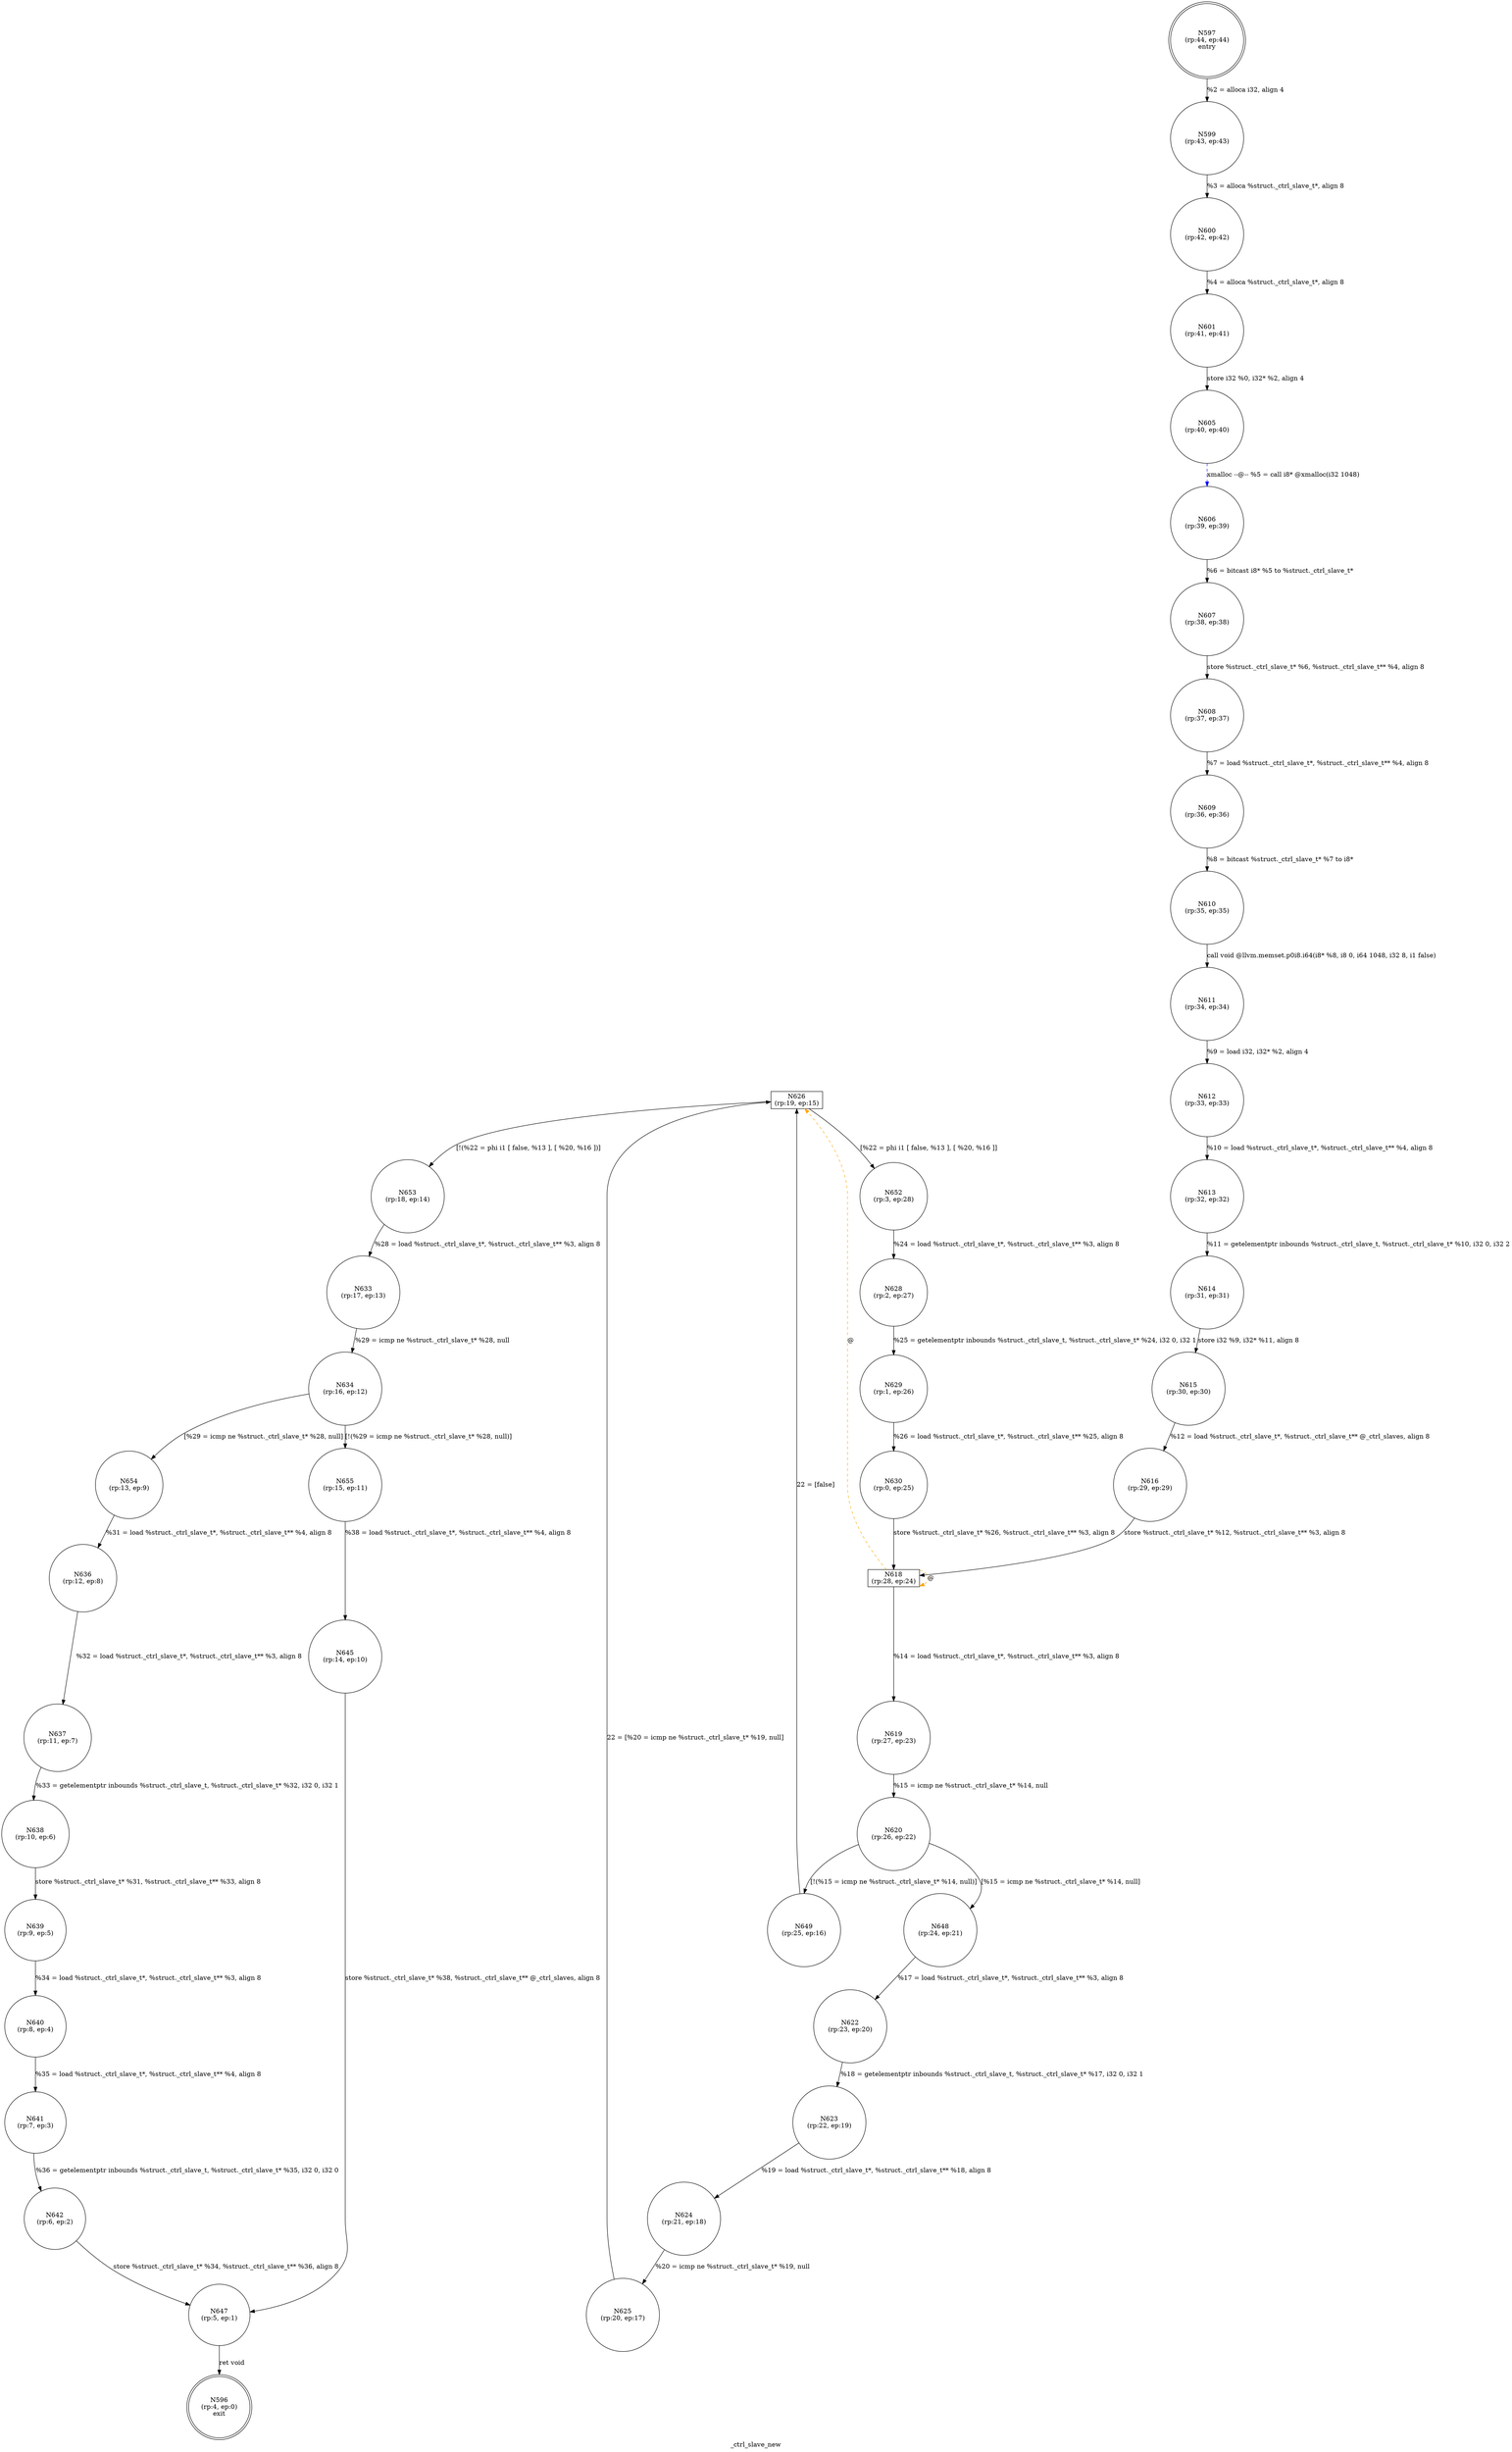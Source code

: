 digraph _ctrl_slave_new {
label="_ctrl_slave_new"
596 [label="N596\n(rp:4, ep:0)\nexit", shape="doublecircle"]
597 [label="N597\n(rp:44, ep:44)\nentry", shape="doublecircle"]
597 -> 599 [label="%2 = alloca i32, align 4"]
599 [label="N599\n(rp:43, ep:43)", shape="circle"]
599 -> 600 [label="%3 = alloca %struct._ctrl_slave_t*, align 8"]
600 [label="N600\n(rp:42, ep:42)", shape="circle"]
600 -> 601 [label="%4 = alloca %struct._ctrl_slave_t*, align 8"]
601 [label="N601\n(rp:41, ep:41)", shape="circle"]
601 -> 605 [label="store i32 %0, i32* %2, align 4"]
605 [label="N605\n(rp:40, ep:40)", shape="circle"]
605 -> 606 [label="xmalloc --@-- %5 = call i8* @xmalloc(i32 1048)", style="dashed", color="blue"]
606 [label="N606\n(rp:39, ep:39)", shape="circle"]
606 -> 607 [label="%6 = bitcast i8* %5 to %struct._ctrl_slave_t*"]
607 [label="N607\n(rp:38, ep:38)", shape="circle"]
607 -> 608 [label="store %struct._ctrl_slave_t* %6, %struct._ctrl_slave_t** %4, align 8"]
608 [label="N608\n(rp:37, ep:37)", shape="circle"]
608 -> 609 [label="%7 = load %struct._ctrl_slave_t*, %struct._ctrl_slave_t** %4, align 8"]
609 [label="N609\n(rp:36, ep:36)", shape="circle"]
609 -> 610 [label="%8 = bitcast %struct._ctrl_slave_t* %7 to i8*"]
610 [label="N610\n(rp:35, ep:35)", shape="circle"]
610 -> 611 [label="call void @llvm.memset.p0i8.i64(i8* %8, i8 0, i64 1048, i32 8, i1 false)"]
611 [label="N611\n(rp:34, ep:34)", shape="circle"]
611 -> 612 [label="%9 = load i32, i32* %2, align 4"]
612 [label="N612\n(rp:33, ep:33)", shape="circle"]
612 -> 613 [label="%10 = load %struct._ctrl_slave_t*, %struct._ctrl_slave_t** %4, align 8"]
613 [label="N613\n(rp:32, ep:32)", shape="circle"]
613 -> 614 [label="%11 = getelementptr inbounds %struct._ctrl_slave_t, %struct._ctrl_slave_t* %10, i32 0, i32 2"]
614 [label="N614\n(rp:31, ep:31)", shape="circle"]
614 -> 615 [label="store i32 %9, i32* %11, align 8"]
615 [label="N615\n(rp:30, ep:30)", shape="circle"]
615 -> 616 [label="%12 = load %struct._ctrl_slave_t*, %struct._ctrl_slave_t** @_ctrl_slaves, align 8"]
616 [label="N616\n(rp:29, ep:29)", shape="circle"]
616 -> 618 [label="store %struct._ctrl_slave_t* %12, %struct._ctrl_slave_t** %3, align 8"]
618 [label="N618\n(rp:28, ep:24)", shape="box"]
618 -> 619 [label="%14 = load %struct._ctrl_slave_t*, %struct._ctrl_slave_t** %3, align 8"]
618 -> 618 [label="@", style="dashed", color="orange"]
618 -> 626 [label="@", style="dashed", color="orange"]
619 [label="N619\n(rp:27, ep:23)", shape="circle"]
619 -> 620 [label="%15 = icmp ne %struct._ctrl_slave_t* %14, null"]
620 [label="N620\n(rp:26, ep:22)", shape="circle"]
620 -> 648 [label="[%15 = icmp ne %struct._ctrl_slave_t* %14, null]"]
620 -> 649 [label="[!(%15 = icmp ne %struct._ctrl_slave_t* %14, null)]"]
622 [label="N622\n(rp:23, ep:20)", shape="circle"]
622 -> 623 [label="%18 = getelementptr inbounds %struct._ctrl_slave_t, %struct._ctrl_slave_t* %17, i32 0, i32 1"]
623 [label="N623\n(rp:22, ep:19)", shape="circle"]
623 -> 624 [label="%19 = load %struct._ctrl_slave_t*, %struct._ctrl_slave_t** %18, align 8"]
624 [label="N624\n(rp:21, ep:18)", shape="circle"]
624 -> 625 [label="%20 = icmp ne %struct._ctrl_slave_t* %19, null"]
625 [label="N625\n(rp:20, ep:17)", shape="circle"]
625 -> 626 [label="22 = [%20 = icmp ne %struct._ctrl_slave_t* %19, null]"]
626 [label="N626\n(rp:19, ep:15)", shape="box"]
626 -> 652 [label="[%22 = phi i1 [ false, %13 ], [ %20, %16 ]]"]
626 -> 653 [label="[!(%22 = phi i1 [ false, %13 ], [ %20, %16 ])]"]
628 [label="N628\n(rp:2, ep:27)", shape="circle"]
628 -> 629 [label="%25 = getelementptr inbounds %struct._ctrl_slave_t, %struct._ctrl_slave_t* %24, i32 0, i32 1"]
629 [label="N629\n(rp:1, ep:26)", shape="circle"]
629 -> 630 [label="%26 = load %struct._ctrl_slave_t*, %struct._ctrl_slave_t** %25, align 8"]
630 [label="N630\n(rp:0, ep:25)", shape="circle"]
630 -> 618 [label="store %struct._ctrl_slave_t* %26, %struct._ctrl_slave_t** %3, align 8"]
633 [label="N633\n(rp:17, ep:13)", shape="circle"]
633 -> 634 [label="%29 = icmp ne %struct._ctrl_slave_t* %28, null"]
634 [label="N634\n(rp:16, ep:12)", shape="circle"]
634 -> 654 [label="[%29 = icmp ne %struct._ctrl_slave_t* %28, null]"]
634 -> 655 [label="[!(%29 = icmp ne %struct._ctrl_slave_t* %28, null)]"]
636 [label="N636\n(rp:12, ep:8)", shape="circle"]
636 -> 637 [label="%32 = load %struct._ctrl_slave_t*, %struct._ctrl_slave_t** %3, align 8"]
637 [label="N637\n(rp:11, ep:7)", shape="circle"]
637 -> 638 [label="%33 = getelementptr inbounds %struct._ctrl_slave_t, %struct._ctrl_slave_t* %32, i32 0, i32 1"]
638 [label="N638\n(rp:10, ep:6)", shape="circle"]
638 -> 639 [label="store %struct._ctrl_slave_t* %31, %struct._ctrl_slave_t** %33, align 8"]
639 [label="N639\n(rp:9, ep:5)", shape="circle"]
639 -> 640 [label="%34 = load %struct._ctrl_slave_t*, %struct._ctrl_slave_t** %3, align 8"]
640 [label="N640\n(rp:8, ep:4)", shape="circle"]
640 -> 641 [label="%35 = load %struct._ctrl_slave_t*, %struct._ctrl_slave_t** %4, align 8"]
641 [label="N641\n(rp:7, ep:3)", shape="circle"]
641 -> 642 [label="%36 = getelementptr inbounds %struct._ctrl_slave_t, %struct._ctrl_slave_t* %35, i32 0, i32 0"]
642 [label="N642\n(rp:6, ep:2)", shape="circle"]
642 -> 647 [label="store %struct._ctrl_slave_t* %34, %struct._ctrl_slave_t** %36, align 8"]
645 [label="N645\n(rp:14, ep:10)", shape="circle"]
645 -> 647 [label="store %struct._ctrl_slave_t* %38, %struct._ctrl_slave_t** @_ctrl_slaves, align 8"]
647 [label="N647\n(rp:5, ep:1)", shape="circle"]
647 -> 596 [label="ret void"]
648 [label="N648\n(rp:24, ep:21)", shape="circle"]
648 -> 622 [label="%17 = load %struct._ctrl_slave_t*, %struct._ctrl_slave_t** %3, align 8"]
649 [label="N649\n(rp:25, ep:16)", shape="circle"]
649 -> 626 [label="22 = [false]"]
652 [label="N652\n(rp:3, ep:28)", shape="circle"]
652 -> 628 [label="%24 = load %struct._ctrl_slave_t*, %struct._ctrl_slave_t** %3, align 8"]
653 [label="N653\n(rp:18, ep:14)", shape="circle"]
653 -> 633 [label="%28 = load %struct._ctrl_slave_t*, %struct._ctrl_slave_t** %3, align 8"]
654 [label="N654\n(rp:13, ep:9)", shape="circle"]
654 -> 636 [label="%31 = load %struct._ctrl_slave_t*, %struct._ctrl_slave_t** %4, align 8"]
655 [label="N655\n(rp:15, ep:11)", shape="circle"]
655 -> 645 [label="%38 = load %struct._ctrl_slave_t*, %struct._ctrl_slave_t** %4, align 8"]
}
